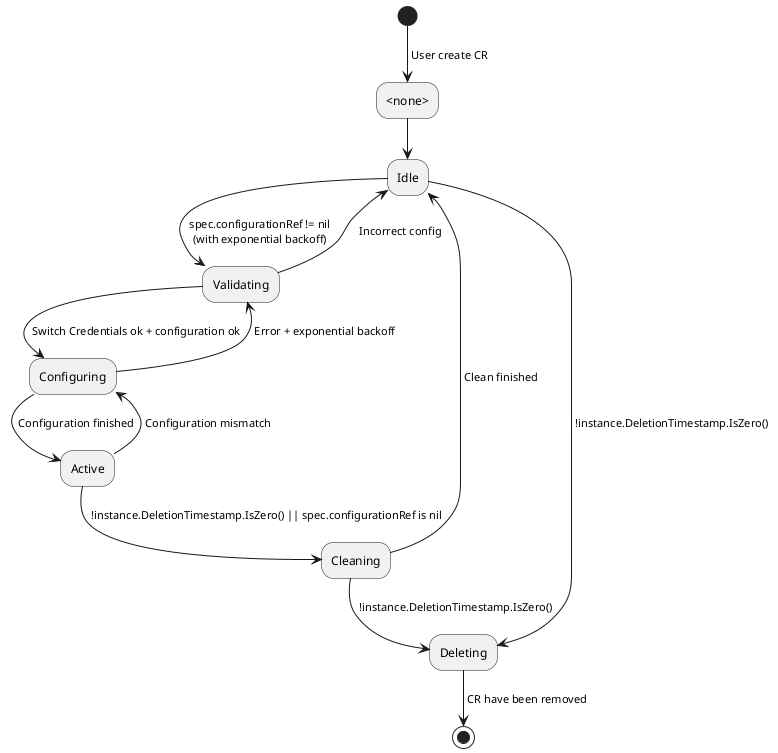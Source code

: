 @startuml state

(*) --> [ User create CR ] "<none>"

"<none>" --> "Idle"

"Idle" --> [ spec.configurationRef != nil\n (with exponential backoff)] "Validating"
"Idle" --> [ !instance.DeletionTimestamp.IsZero() ] "Deleting"

"Validating" --> [ Switch Credentials ok + configuration ok ] "Configuring"
"Validating" --> [ Incorrect config ] "Idle"

"Configuring" --> [ Configuration finished ] "Active"
"Configuring" --> [ Error + exponential backoff ] "Validating"

"Active" --> [ Configuration mismatch ] "Configuring"
"Active" --> [ !instance.DeletionTimestamp.IsZero() || spec.configurationRef is nil ] "Cleaning"

"Cleaning" --> [ Clean finished ] "Idle"
"Cleaning" --> [ !instance.DeletionTimestamp.IsZero() ] "Deleting"

"Deleting" --> [ CR have been removed ] (*)

@enduml
